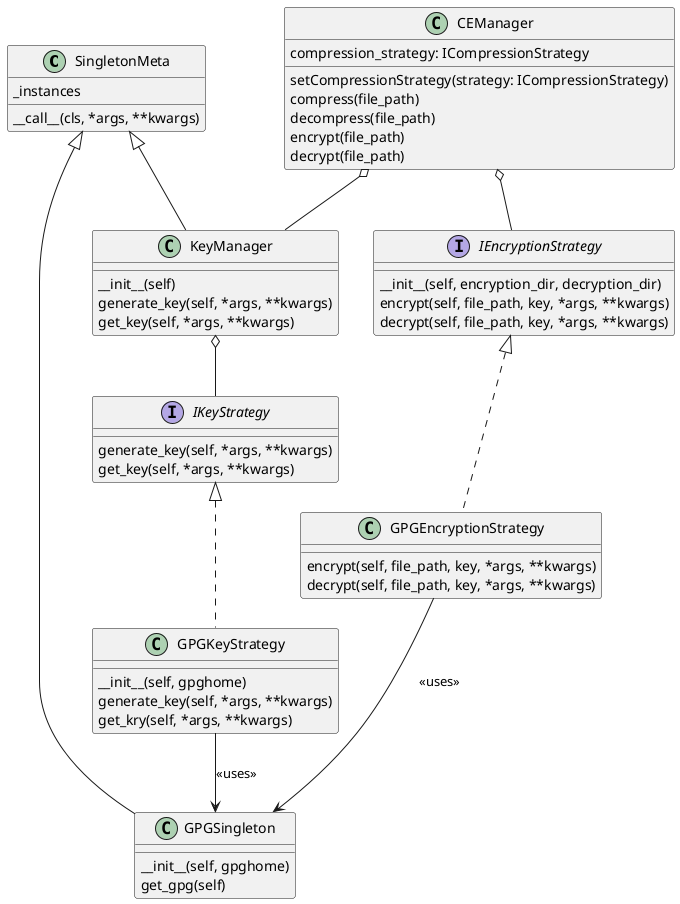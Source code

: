 @startuml "EncryptionSubsystem"

class SingletonMeta {
    _instances
    __call__(cls, *args, **kwargs)
}

class KeyManager extends SingletonMeta {
    __init__(self)
    generate_key(self, *args, **kwargs)
    get_key(self, *args, **kwargs)
}

interface IEncryptionStrategy {
    __init__(self, encryption_dir, decryption_dir)
    encrypt(self, file_path, key, *args, **kwargs)
    decrypt(self, file_path, key, *args, **kwargs)
}

class GPGEncryptionStrategy implements IEncryptionStrategy {
    encrypt(self, file_path, key, *args, **kwargs)
    decrypt(self, file_path, key, *args, **kwargs)
}

class GPGSingleton extends SingletonMeta {
    __init__(self, gpghome)
    get_gpg(self)
}

interface IKeyStrategy {
    generate_key(self, *args, **kwargs)
    get_key(self, *args, **kwargs)
}

class GPGKeyStrategy implements IKeyStrategy {
    __init__(self, gpghome)
    generate_key(self, *args, **kwargs)
    get_kry(self, *args, **kwargs)
}

class CEManager {
    compression_strategy: ICompressionStrategy
    setCompressionStrategy(strategy: ICompressionStrategy)
    compress(file_path)
    decompress(file_path)
    encrypt(file_path)
    decrypt(file_path)
}

CEManager o-- KeyManager
CEManager o-- IEncryptionStrategy
KeyManager o-- IKeyStrategy
GPGKeyStrategy --> GPGSingleton: <<uses>>
GPGEncryptionStrategy --> GPGSingleton: <<uses>>

@enduml 